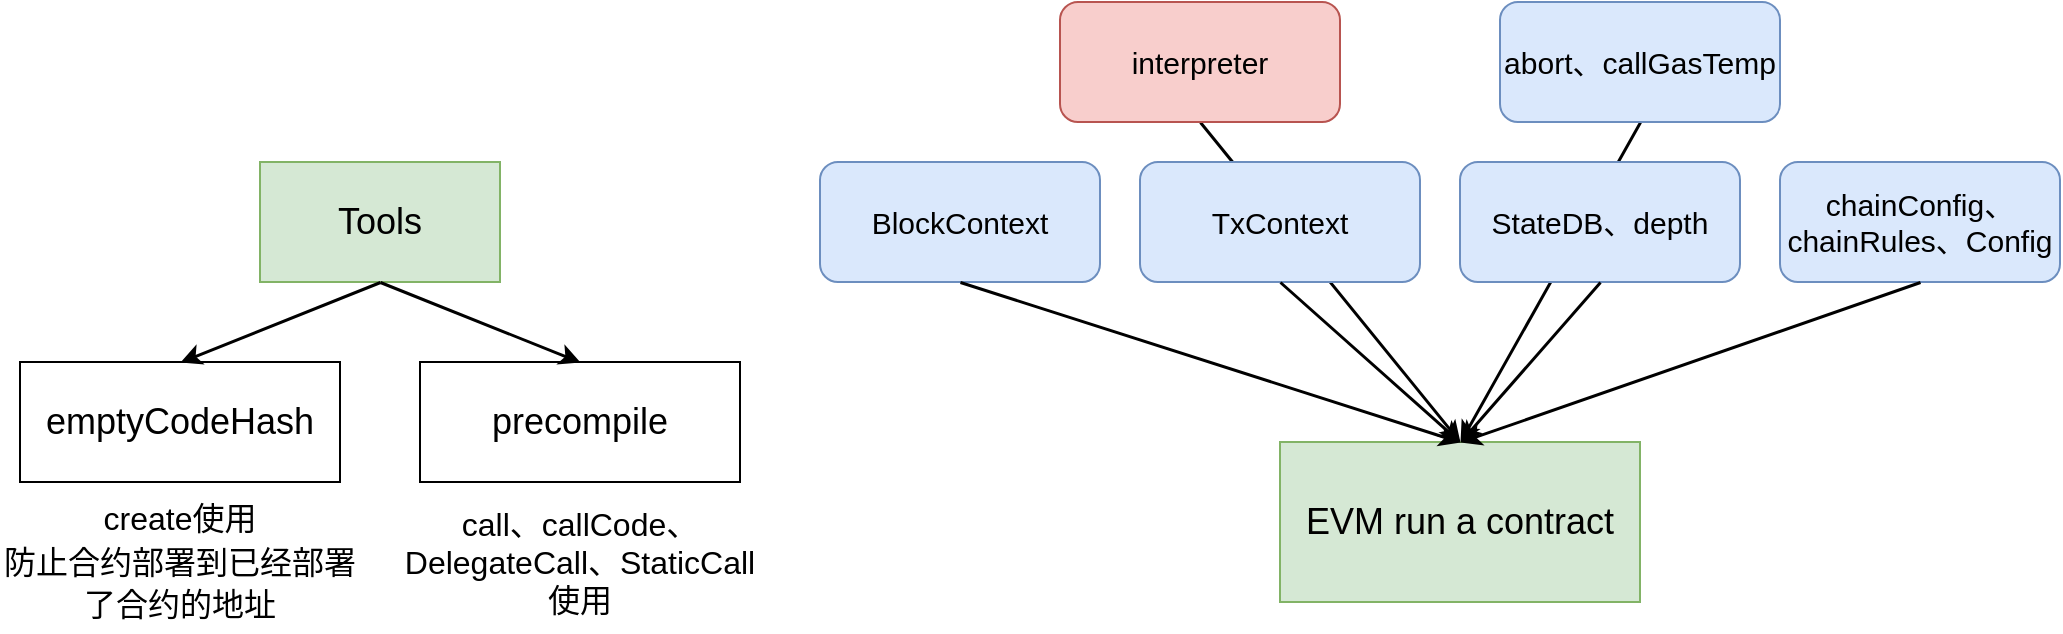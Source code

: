 <mxfile version="20.1.1" type="github">
  <diagram id="n5umFkQqmq_fH0kpe_gc" name="Page-1">
    <mxGraphModel dx="1868" dy="659" grid="1" gridSize="10" guides="1" tooltips="1" connect="1" arrows="1" fold="1" page="1" pageScale="1" pageWidth="850" pageHeight="1100" math="0" shadow="0">
      <root>
        <mxCell id="0" />
        <mxCell id="1" parent="0" />
        <mxCell id="0N5lO8uYQMU0V-dwggI0-20" value="" style="endArrow=classic;html=1;rounded=0;fontSize=15;strokeWidth=1.5;exitX=0.5;exitY=1;exitDx=0;exitDy=0;entryX=0.5;entryY=0;entryDx=0;entryDy=0;" edge="1" parent="1" source="0N5lO8uYQMU0V-dwggI0-17" target="0N5lO8uYQMU0V-dwggI0-1">
          <mxGeometry width="50" height="50" relative="1" as="geometry">
            <mxPoint x="680" y="250" as="sourcePoint" />
            <mxPoint x="610" y="330" as="targetPoint" />
          </mxGeometry>
        </mxCell>
        <mxCell id="0N5lO8uYQMU0V-dwggI0-21" value="" style="endArrow=classic;html=1;rounded=0;fontSize=15;strokeWidth=1.5;exitX=0.5;exitY=1;exitDx=0;exitDy=0;" edge="1" parent="1" source="0N5lO8uYQMU0V-dwggI0-16">
          <mxGeometry width="50" height="50" relative="1" as="geometry">
            <mxPoint x="700" y="170" as="sourcePoint" />
            <mxPoint x="600" y="320" as="targetPoint" />
          </mxGeometry>
        </mxCell>
        <mxCell id="0N5lO8uYQMU0V-dwggI0-1" value="&lt;font style=&quot;font-size: 18px;&quot;&gt;EVM run a contract&lt;/font&gt;" style="rounded=0;whiteSpace=wrap;html=1;fillColor=#d5e8d4;strokeColor=#82b366;" vertex="1" parent="1">
          <mxGeometry x="510" y="320" width="180" height="80" as="geometry" />
        </mxCell>
        <mxCell id="0N5lO8uYQMU0V-dwggI0-2" value="&lt;font style=&quot;font-size: 15px;&quot;&gt;BlockContext&lt;/font&gt;" style="rounded=1;whiteSpace=wrap;html=1;fillColor=#dae8fc;strokeColor=#6c8ebf;" vertex="1" parent="1">
          <mxGeometry x="280" y="180" width="140" height="60" as="geometry" />
        </mxCell>
        <mxCell id="0N5lO8uYQMU0V-dwggI0-3" value="&lt;font style=&quot;font-size: 15px;&quot;&gt;TxContext&lt;/font&gt;" style="rounded=1;whiteSpace=wrap;html=1;fillColor=#dae8fc;strokeColor=#6c8ebf;" vertex="1" parent="1">
          <mxGeometry x="440" y="180" width="140" height="60" as="geometry" />
        </mxCell>
        <mxCell id="0N5lO8uYQMU0V-dwggI0-4" value="" style="endArrow=classic;html=1;rounded=0;fontSize=18;strokeWidth=1.5;exitX=0.5;exitY=1;exitDx=0;exitDy=0;entryX=0.5;entryY=0;entryDx=0;entryDy=0;" edge="1" parent="1" source="0N5lO8uYQMU0V-dwggI0-2" target="0N5lO8uYQMU0V-dwggI0-1">
          <mxGeometry width="50" height="50" relative="1" as="geometry">
            <mxPoint x="400" y="340" as="sourcePoint" />
            <mxPoint x="450" y="290" as="targetPoint" />
          </mxGeometry>
        </mxCell>
        <mxCell id="0N5lO8uYQMU0V-dwggI0-5" value="" style="endArrow=classic;html=1;rounded=0;fontSize=18;strokeWidth=1.5;exitX=0.5;exitY=1;exitDx=0;exitDy=0;entryX=0.5;entryY=0;entryDx=0;entryDy=0;" edge="1" parent="1" source="0N5lO8uYQMU0V-dwggI0-3" target="0N5lO8uYQMU0V-dwggI0-1">
          <mxGeometry width="50" height="50" relative="1" as="geometry">
            <mxPoint x="290" y="250" as="sourcePoint" />
            <mxPoint x="410" y="330" as="targetPoint" />
          </mxGeometry>
        </mxCell>
        <mxCell id="0N5lO8uYQMU0V-dwggI0-6" value="Tools" style="rounded=0;whiteSpace=wrap;html=1;fontSize=18;fillColor=#d5e8d4;strokeColor=#82b366;" vertex="1" parent="1">
          <mxGeometry y="180" width="120" height="60" as="geometry" />
        </mxCell>
        <mxCell id="0N5lO8uYQMU0V-dwggI0-7" value="emptyCodeHash" style="rounded=0;whiteSpace=wrap;html=1;fontSize=18;" vertex="1" parent="1">
          <mxGeometry x="-120" y="280" width="160" height="60" as="geometry" />
        </mxCell>
        <mxCell id="0N5lO8uYQMU0V-dwggI0-8" value="precompile" style="rounded=0;whiteSpace=wrap;html=1;fontSize=18;" vertex="1" parent="1">
          <mxGeometry x="80" y="280" width="160" height="60" as="geometry" />
        </mxCell>
        <mxCell id="0N5lO8uYQMU0V-dwggI0-9" value="" style="endArrow=classic;html=1;rounded=0;fontSize=18;strokeWidth=1.5;exitX=0.5;exitY=1;exitDx=0;exitDy=0;entryX=0.5;entryY=0;entryDx=0;entryDy=0;" edge="1" parent="1" source="0N5lO8uYQMU0V-dwggI0-6" target="0N5lO8uYQMU0V-dwggI0-7">
          <mxGeometry width="50" height="50" relative="1" as="geometry">
            <mxPoint x="310" y="410" as="sourcePoint" />
            <mxPoint x="360" y="360" as="targetPoint" />
          </mxGeometry>
        </mxCell>
        <mxCell id="0N5lO8uYQMU0V-dwggI0-10" value="" style="endArrow=classic;html=1;rounded=0;fontSize=18;strokeWidth=1.5;exitX=0.5;exitY=1;exitDx=0;exitDy=0;entryX=0.5;entryY=0;entryDx=0;entryDy=0;" edge="1" parent="1" source="0N5lO8uYQMU0V-dwggI0-6" target="0N5lO8uYQMU0V-dwggI0-8">
          <mxGeometry width="50" height="50" relative="1" as="geometry">
            <mxPoint x="70" y="250" as="sourcePoint" />
            <mxPoint x="-30" y="290" as="targetPoint" />
          </mxGeometry>
        </mxCell>
        <mxCell id="0N5lO8uYQMU0V-dwggI0-11" value="&lt;font style=&quot;font-size: 16px;&quot;&gt;create使用&lt;br&gt;防止合约部署到已经部署了合约的地址&lt;/font&gt;" style="text;html=1;strokeColor=none;fillColor=none;align=center;verticalAlign=middle;whiteSpace=wrap;rounded=0;fontSize=18;" vertex="1" parent="1">
          <mxGeometry x="-130" y="350" width="180" height="60" as="geometry" />
        </mxCell>
        <mxCell id="0N5lO8uYQMU0V-dwggI0-12" value="call、callCode、DelegateCall、StaticCall使用" style="text;html=1;strokeColor=none;fillColor=none;align=center;verticalAlign=middle;whiteSpace=wrap;rounded=0;fontSize=16;" vertex="1" parent="1">
          <mxGeometry x="65" y="345" width="190" height="70" as="geometry" />
        </mxCell>
        <mxCell id="0N5lO8uYQMU0V-dwggI0-14" value="&lt;font style=&quot;font-size: 15px;&quot;&gt;StateDB、depth&lt;/font&gt;" style="rounded=1;whiteSpace=wrap;html=1;fillColor=#dae8fc;strokeColor=#6c8ebf;" vertex="1" parent="1">
          <mxGeometry x="600" y="180" width="140" height="60" as="geometry" />
        </mxCell>
        <mxCell id="0N5lO8uYQMU0V-dwggI0-15" value="&lt;font style=&quot;font-size: 15px;&quot;&gt;chainConfig、chainRules、Config&lt;/font&gt;" style="rounded=1;whiteSpace=wrap;html=1;fillColor=#dae8fc;strokeColor=#6c8ebf;" vertex="1" parent="1">
          <mxGeometry x="760" y="180" width="140" height="60" as="geometry" />
        </mxCell>
        <mxCell id="0N5lO8uYQMU0V-dwggI0-16" value="&lt;font style=&quot;font-size: 15px;&quot;&gt;interpreter&lt;/font&gt;" style="rounded=1;whiteSpace=wrap;html=1;fillColor=#f8cecc;strokeColor=#b85450;" vertex="1" parent="1">
          <mxGeometry x="400" y="100" width="140" height="60" as="geometry" />
        </mxCell>
        <mxCell id="0N5lO8uYQMU0V-dwggI0-17" value="&lt;font style=&quot;font-size: 15px;&quot;&gt;abort、callGasTemp&lt;/font&gt;" style="rounded=1;whiteSpace=wrap;html=1;fillColor=#dae8fc;strokeColor=#6c8ebf;" vertex="1" parent="1">
          <mxGeometry x="620" y="100" width="140" height="60" as="geometry" />
        </mxCell>
        <mxCell id="0N5lO8uYQMU0V-dwggI0-18" value="" style="endArrow=classic;html=1;rounded=0;fontSize=15;strokeWidth=1.5;exitX=0.5;exitY=1;exitDx=0;exitDy=0;entryX=0.5;entryY=0;entryDx=0;entryDy=0;" edge="1" parent="1" source="0N5lO8uYQMU0V-dwggI0-14" target="0N5lO8uYQMU0V-dwggI0-1">
          <mxGeometry width="50" height="50" relative="1" as="geometry">
            <mxPoint x="610" y="310" as="sourcePoint" />
            <mxPoint x="660" y="260" as="targetPoint" />
          </mxGeometry>
        </mxCell>
        <mxCell id="0N5lO8uYQMU0V-dwggI0-19" value="" style="endArrow=classic;html=1;rounded=0;fontSize=15;strokeWidth=1.5;exitX=0.5;exitY=1;exitDx=0;exitDy=0;entryX=0.5;entryY=0;entryDx=0;entryDy=0;" edge="1" parent="1" source="0N5lO8uYQMU0V-dwggI0-15" target="0N5lO8uYQMU0V-dwggI0-1">
          <mxGeometry width="50" height="50" relative="1" as="geometry">
            <mxPoint x="680" y="250" as="sourcePoint" />
            <mxPoint x="610" y="330" as="targetPoint" />
          </mxGeometry>
        </mxCell>
      </root>
    </mxGraphModel>
  </diagram>
</mxfile>
